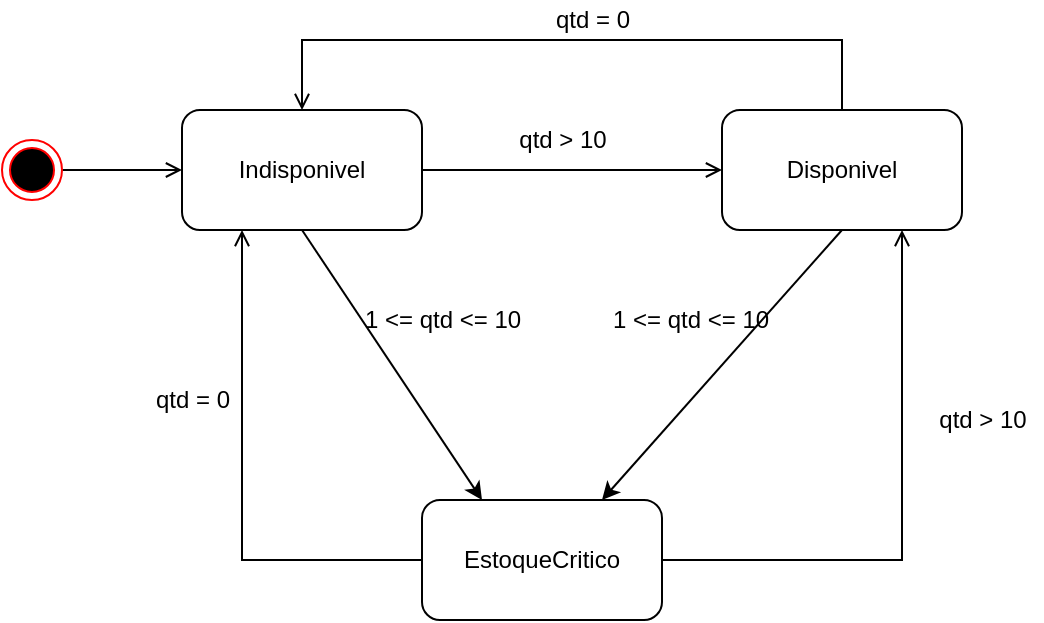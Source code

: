<mxfile version="16.5.2" type="github">
  <diagram id="C5RBs43oDa-KdzZeNtuy" name="Page-1">
    <mxGraphModel dx="725" dy="572" grid="1" gridSize="10" guides="1" tooltips="1" connect="1" arrows="1" fold="1" page="1" pageScale="1" pageWidth="827" pageHeight="1169" math="0" shadow="0">
      <root>
        <mxCell id="WIyWlLk6GJQsqaUBKTNV-0" />
        <mxCell id="WIyWlLk6GJQsqaUBKTNV-1" parent="WIyWlLk6GJQsqaUBKTNV-0" />
        <mxCell id="885p48vjxbtUbbOeSSSk-18" value="" style="endArrow=open;shadow=0;strokeWidth=1;rounded=0;endFill=1;edgeStyle=elbowEdgeStyle;elbow=vertical;entryX=0;entryY=0.5;entryDx=0;entryDy=0;exitX=1;exitY=0.5;exitDx=0;exitDy=0;" edge="1" parent="WIyWlLk6GJQsqaUBKTNV-1" source="885p48vjxbtUbbOeSSSk-20" target="885p48vjxbtUbbOeSSSk-21">
          <mxGeometry x="0.5" y="41" relative="1" as="geometry">
            <mxPoint x="130" y="185" as="sourcePoint" />
            <mxPoint x="240" y="189" as="targetPoint" />
            <mxPoint x="-40" y="32" as="offset" />
          </mxGeometry>
        </mxCell>
        <mxCell id="885p48vjxbtUbbOeSSSk-19" value="" style="resizable=0;align=left;verticalAlign=bottom;labelBackgroundColor=none;fontSize=12;" connectable="0" vertex="1" parent="885p48vjxbtUbbOeSSSk-18">
          <mxGeometry x="-1" relative="1" as="geometry">
            <mxPoint y="4" as="offset" />
          </mxGeometry>
        </mxCell>
        <mxCell id="885p48vjxbtUbbOeSSSk-20" value="" style="ellipse;html=1;shape=endState;fillColor=#000000;strokeColor=#ff0000;" vertex="1" parent="WIyWlLk6GJQsqaUBKTNV-1">
          <mxGeometry x="70" y="170" width="30" height="30" as="geometry" />
        </mxCell>
        <mxCell id="885p48vjxbtUbbOeSSSk-21" value="Indisponivel" style="rounded=1;whiteSpace=wrap;html=1;" vertex="1" parent="WIyWlLk6GJQsqaUBKTNV-1">
          <mxGeometry x="160" y="155" width="120" height="60" as="geometry" />
        </mxCell>
        <mxCell id="885p48vjxbtUbbOeSSSk-22" value="EstoqueCritico" style="rounded=1;whiteSpace=wrap;html=1;" vertex="1" parent="WIyWlLk6GJQsqaUBKTNV-1">
          <mxGeometry x="280" y="350" width="120" height="60" as="geometry" />
        </mxCell>
        <mxCell id="885p48vjxbtUbbOeSSSk-23" value="Disponivel" style="rounded=1;whiteSpace=wrap;html=1;" vertex="1" parent="WIyWlLk6GJQsqaUBKTNV-1">
          <mxGeometry x="430" y="155" width="120" height="60" as="geometry" />
        </mxCell>
        <mxCell id="885p48vjxbtUbbOeSSSk-24" value="" style="endArrow=open;shadow=0;strokeWidth=1;rounded=0;endFill=1;edgeStyle=elbowEdgeStyle;elbow=vertical;exitX=1;exitY=0.5;exitDx=0;exitDy=0;entryX=0;entryY=0.5;entryDx=0;entryDy=0;" edge="1" parent="WIyWlLk6GJQsqaUBKTNV-1" source="885p48vjxbtUbbOeSSSk-21" target="885p48vjxbtUbbOeSSSk-23">
          <mxGeometry x="0.5" y="41" relative="1" as="geometry">
            <mxPoint x="220" y="225.0" as="sourcePoint" />
            <mxPoint x="300" y="225" as="targetPoint" />
            <mxPoint x="-40" y="32" as="offset" />
            <Array as="points">
              <mxPoint x="350" y="185" />
            </Array>
          </mxGeometry>
        </mxCell>
        <mxCell id="885p48vjxbtUbbOeSSSk-25" value="" style="resizable=0;align=left;verticalAlign=bottom;labelBackgroundColor=none;fontSize=12;" connectable="0" vertex="1" parent="885p48vjxbtUbbOeSSSk-24">
          <mxGeometry x="-1" relative="1" as="geometry">
            <mxPoint y="4" as="offset" />
          </mxGeometry>
        </mxCell>
        <mxCell id="885p48vjxbtUbbOeSSSk-26" value="qtd &amp;gt; 10" style="text;html=1;align=center;verticalAlign=middle;resizable=0;points=[];autosize=1;strokeColor=none;fillColor=none;" vertex="1" parent="WIyWlLk6GJQsqaUBKTNV-1">
          <mxGeometry x="320" y="160" width="60" height="20" as="geometry" />
        </mxCell>
        <mxCell id="885p48vjxbtUbbOeSSSk-27" value="" style="endArrow=classic;html=1;rounded=0;exitX=0.5;exitY=1;exitDx=0;exitDy=0;entryX=0.25;entryY=0;entryDx=0;entryDy=0;" edge="1" parent="WIyWlLk6GJQsqaUBKTNV-1" source="885p48vjxbtUbbOeSSSk-21" target="885p48vjxbtUbbOeSSSk-22">
          <mxGeometry width="50" height="50" relative="1" as="geometry">
            <mxPoint x="330" y="310" as="sourcePoint" />
            <mxPoint x="380" y="260" as="targetPoint" />
          </mxGeometry>
        </mxCell>
        <mxCell id="885p48vjxbtUbbOeSSSk-28" value="" style="endArrow=open;shadow=0;strokeWidth=1;rounded=0;endFill=1;edgeStyle=elbowEdgeStyle;elbow=vertical;exitX=0.5;exitY=0;exitDx=0;exitDy=0;entryX=0.5;entryY=0;entryDx=0;entryDy=0;" edge="1" parent="WIyWlLk6GJQsqaUBKTNV-1" source="885p48vjxbtUbbOeSSSk-23" target="885p48vjxbtUbbOeSSSk-21">
          <mxGeometry x="0.5" y="41" relative="1" as="geometry">
            <mxPoint x="220" y="50" as="sourcePoint" />
            <mxPoint x="225" y="140" as="targetPoint" />
            <mxPoint x="-40" y="32" as="offset" />
            <Array as="points">
              <mxPoint x="360" y="120" />
            </Array>
          </mxGeometry>
        </mxCell>
        <mxCell id="885p48vjxbtUbbOeSSSk-29" value="" style="resizable=0;align=left;verticalAlign=bottom;labelBackgroundColor=none;fontSize=12;" connectable="0" vertex="1" parent="885p48vjxbtUbbOeSSSk-28">
          <mxGeometry x="-1" relative="1" as="geometry">
            <mxPoint y="4" as="offset" />
          </mxGeometry>
        </mxCell>
        <mxCell id="885p48vjxbtUbbOeSSSk-30" value="qtd = 0" style="text;html=1;align=center;verticalAlign=middle;resizable=0;points=[];autosize=1;strokeColor=none;fillColor=none;" vertex="1" parent="WIyWlLk6GJQsqaUBKTNV-1">
          <mxGeometry x="340" y="100" width="50" height="20" as="geometry" />
        </mxCell>
        <mxCell id="885p48vjxbtUbbOeSSSk-31" value="" style="endArrow=classic;html=1;rounded=0;exitX=0.5;exitY=1;exitDx=0;exitDy=0;entryX=0.75;entryY=0;entryDx=0;entryDy=0;" edge="1" parent="WIyWlLk6GJQsqaUBKTNV-1" source="885p48vjxbtUbbOeSSSk-23" target="885p48vjxbtUbbOeSSSk-22">
          <mxGeometry width="50" height="50" relative="1" as="geometry">
            <mxPoint x="430" y="250" as="sourcePoint" />
            <mxPoint x="520" y="385" as="targetPoint" />
          </mxGeometry>
        </mxCell>
        <mxCell id="885p48vjxbtUbbOeSSSk-32" value="" style="endArrow=open;shadow=0;strokeWidth=1;rounded=0;endFill=1;edgeStyle=elbowEdgeStyle;elbow=vertical;exitX=1;exitY=0.5;exitDx=0;exitDy=0;entryX=0.75;entryY=1;entryDx=0;entryDy=0;" edge="1" parent="WIyWlLk6GJQsqaUBKTNV-1" source="885p48vjxbtUbbOeSSSk-22" target="885p48vjxbtUbbOeSSSk-23">
          <mxGeometry x="0.5" y="41" relative="1" as="geometry">
            <mxPoint x="290" y="195" as="sourcePoint" />
            <mxPoint x="440" y="195" as="targetPoint" />
            <mxPoint x="-40" y="32" as="offset" />
            <Array as="points">
              <mxPoint x="460" y="380" />
            </Array>
          </mxGeometry>
        </mxCell>
        <mxCell id="885p48vjxbtUbbOeSSSk-33" value="" style="resizable=0;align=left;verticalAlign=bottom;labelBackgroundColor=none;fontSize=12;" connectable="0" vertex="1" parent="885p48vjxbtUbbOeSSSk-32">
          <mxGeometry x="-1" relative="1" as="geometry">
            <mxPoint y="4" as="offset" />
          </mxGeometry>
        </mxCell>
        <mxCell id="885p48vjxbtUbbOeSSSk-34" value="" style="endArrow=open;shadow=0;strokeWidth=1;rounded=0;endFill=1;edgeStyle=elbowEdgeStyle;elbow=vertical;exitX=0;exitY=0.5;exitDx=0;exitDy=0;entryX=0.25;entryY=1;entryDx=0;entryDy=0;" edge="1" parent="WIyWlLk6GJQsqaUBKTNV-1" source="885p48vjxbtUbbOeSSSk-22" target="885p48vjxbtUbbOeSSSk-21">
          <mxGeometry x="0.5" y="41" relative="1" as="geometry">
            <mxPoint x="90" y="380" as="sourcePoint" />
            <mxPoint x="210" y="215" as="targetPoint" />
            <mxPoint x="-40" y="32" as="offset" />
            <Array as="points">
              <mxPoint x="240" y="380" />
            </Array>
          </mxGeometry>
        </mxCell>
        <mxCell id="885p48vjxbtUbbOeSSSk-35" value="" style="resizable=0;align=left;verticalAlign=bottom;labelBackgroundColor=none;fontSize=12;" connectable="0" vertex="1" parent="885p48vjxbtUbbOeSSSk-34">
          <mxGeometry x="-1" relative="1" as="geometry">
            <mxPoint y="-6" as="offset" />
          </mxGeometry>
        </mxCell>
        <mxCell id="885p48vjxbtUbbOeSSSk-36" value="qtd = 0" style="text;html=1;align=center;verticalAlign=middle;resizable=0;points=[];autosize=1;strokeColor=none;fillColor=none;" vertex="1" parent="WIyWlLk6GJQsqaUBKTNV-1">
          <mxGeometry x="140" y="290" width="50" height="20" as="geometry" />
        </mxCell>
        <mxCell id="885p48vjxbtUbbOeSSSk-39" value="qtd &amp;gt; 10" style="text;html=1;align=center;verticalAlign=middle;resizable=0;points=[];autosize=1;strokeColor=none;fillColor=none;" vertex="1" parent="WIyWlLk6GJQsqaUBKTNV-1">
          <mxGeometry x="530" y="300" width="60" height="20" as="geometry" />
        </mxCell>
        <mxCell id="885p48vjxbtUbbOeSSSk-40" value="1 &amp;lt;= qtd &amp;lt;= 10" style="text;html=1;align=center;verticalAlign=middle;resizable=0;points=[];autosize=1;strokeColor=none;fillColor=none;" vertex="1" parent="WIyWlLk6GJQsqaUBKTNV-1">
          <mxGeometry x="245" y="250" width="90" height="20" as="geometry" />
        </mxCell>
        <mxCell id="885p48vjxbtUbbOeSSSk-41" value="1 &amp;lt;= qtd &amp;lt;= 10" style="text;html=1;align=center;verticalAlign=middle;resizable=0;points=[];autosize=1;strokeColor=none;fillColor=none;" vertex="1" parent="WIyWlLk6GJQsqaUBKTNV-1">
          <mxGeometry x="369" y="250" width="90" height="20" as="geometry" />
        </mxCell>
      </root>
    </mxGraphModel>
  </diagram>
</mxfile>
